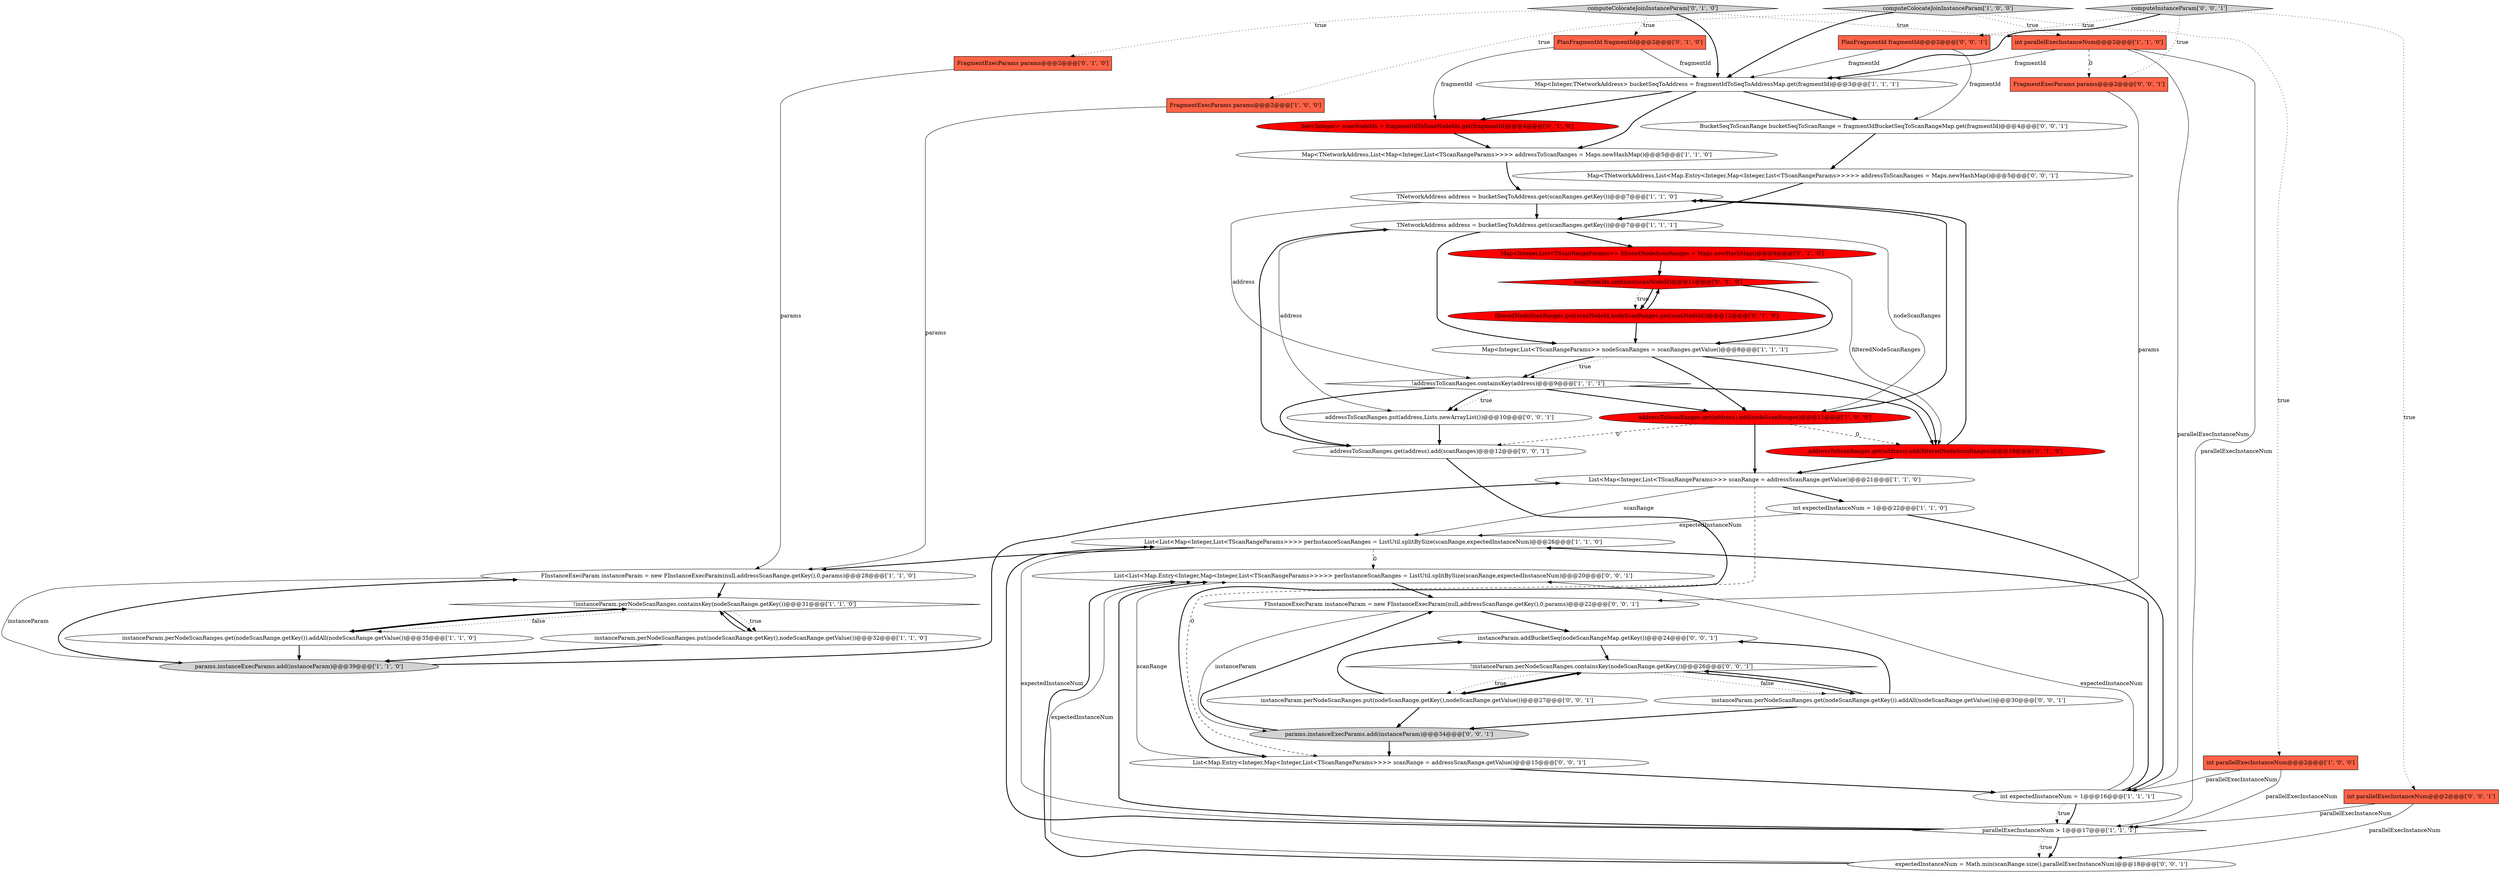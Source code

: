 digraph {
19 [style = filled, label = "Map<TNetworkAddress,List<Map<Integer,List<TScanRangeParams>>>> addressToScanRanges = Maps.newHashMap()@@@5@@@['1', '1', '0']", fillcolor = white, shape = ellipse image = "AAA0AAABBB1BBB"];
37 [style = filled, label = "Map<TNetworkAddress,List<Map.Entry<Integer,Map<Integer,List<TScanRangeParams>>>>> addressToScanRanges = Maps.newHashMap()@@@5@@@['0', '0', '1']", fillcolor = white, shape = ellipse image = "AAA0AAABBB3BBB"];
11 [style = filled, label = "computeColocateJoinInstanceParam['1', '0', '0']", fillcolor = lightgray, shape = diamond image = "AAA0AAABBB1BBB"];
29 [style = filled, label = "instanceParam.addBucketSeq(nodeScanRangeMap.getKey())@@@24@@@['0', '0', '1']", fillcolor = white, shape = ellipse image = "AAA0AAABBB3BBB"];
25 [style = filled, label = "PlanFragmentId fragmentId@@@2@@@['0', '1', '0']", fillcolor = tomato, shape = box image = "AAA0AAABBB2BBB"];
26 [style = filled, label = "addressToScanRanges.get(address).add(filteredNodeScanRanges)@@@18@@@['0', '1', '0']", fillcolor = red, shape = ellipse image = "AAA1AAABBB2BBB"];
42 [style = filled, label = "computeInstanceParam['0', '0', '1']", fillcolor = lightgray, shape = diamond image = "AAA0AAABBB3BBB"];
16 [style = filled, label = "params.instanceExecParams.add(instanceParam)@@@39@@@['1', '1', '0']", fillcolor = lightgray, shape = ellipse image = "AAA0AAABBB1BBB"];
5 [style = filled, label = "addressToScanRanges.get(address).add(nodeScanRanges)@@@11@@@['1', '0', '0']", fillcolor = red, shape = ellipse image = "AAA1AAABBB1BBB"];
12 [style = filled, label = "Map<Integer,TNetworkAddress> bucketSeqToAddress = fragmentIdToSeqToAddressMap.get(fragmentId)@@@3@@@['1', '1', '1']", fillcolor = white, shape = ellipse image = "AAA0AAABBB1BBB"];
36 [style = filled, label = "int parallelExecInstanceNum@@@2@@@['0', '0', '1']", fillcolor = tomato, shape = box image = "AAA0AAABBB3BBB"];
13 [style = filled, label = "TNetworkAddress address = bucketSeqToAddress.get(scanRanges.getKey())@@@7@@@['1', '1', '1']", fillcolor = white, shape = ellipse image = "AAA0AAABBB1BBB"];
40 [style = filled, label = "!instanceParam.perNodeScanRanges.containsKey(nodeScanRange.getKey())@@@26@@@['0', '0', '1']", fillcolor = white, shape = diamond image = "AAA0AAABBB3BBB"];
21 [style = filled, label = "scanNodeIds.contains(scanNodeId)@@@11@@@['0', '1', '0']", fillcolor = red, shape = diamond image = "AAA1AAABBB2BBB"];
22 [style = filled, label = "FragmentExecParams params@@@2@@@['0', '1', '0']", fillcolor = tomato, shape = box image = "AAA0AAABBB2BBB"];
45 [style = filled, label = "FragmentExecParams params@@@2@@@['0', '0', '1']", fillcolor = tomato, shape = box image = "AAA0AAABBB3BBB"];
30 [style = filled, label = "addressToScanRanges.get(address).add(scanRanges)@@@12@@@['0', '0', '1']", fillcolor = white, shape = ellipse image = "AAA0AAABBB3BBB"];
32 [style = filled, label = "BucketSeqToScanRange bucketSeqToScanRange = fragmentIdBucketSeqToScanRangeMap.get(fragmentId)@@@4@@@['0', '0', '1']", fillcolor = white, shape = ellipse image = "AAA0AAABBB3BBB"];
23 [style = filled, label = "Map<Integer,List<TScanRangeParams>> filteredNodeScanRanges = Maps.newHashMap()@@@9@@@['0', '1', '0']", fillcolor = red, shape = ellipse image = "AAA1AAABBB2BBB"];
1 [style = filled, label = "parallelExecInstanceNum > 1@@@17@@@['1', '1', '1']", fillcolor = white, shape = diamond image = "AAA0AAABBB1BBB"];
27 [style = filled, label = "filteredNodeScanRanges.put(scanNodeId,nodeScanRanges.get(scanNodeId))@@@12@@@['0', '1', '0']", fillcolor = red, shape = ellipse image = "AAA1AAABBB2BBB"];
2 [style = filled, label = "FInstanceExecParam instanceParam = new FInstanceExecParam(null,addressScanRange.getKey(),0,params)@@@28@@@['1', '1', '0']", fillcolor = white, shape = ellipse image = "AAA0AAABBB1BBB"];
20 [style = filled, label = "instanceParam.perNodeScanRanges.put(nodeScanRange.getKey(),nodeScanRange.getValue())@@@32@@@['1', '1', '0']", fillcolor = white, shape = ellipse image = "AAA0AAABBB1BBB"];
44 [style = filled, label = "List<List<Map.Entry<Integer,Map<Integer,List<TScanRangeParams>>>>> perInstanceScanRanges = ListUtil.splitBySize(scanRange,expectedInstanceNum)@@@20@@@['0', '0', '1']", fillcolor = white, shape = ellipse image = "AAA0AAABBB3BBB"];
41 [style = filled, label = "expectedInstanceNum = Math.min(scanRange.size(),parallelExecInstanceNum)@@@18@@@['0', '0', '1']", fillcolor = white, shape = ellipse image = "AAA0AAABBB3BBB"];
15 [style = filled, label = "List<List<Map<Integer,List<TScanRangeParams>>>> perInstanceScanRanges = ListUtil.splitBySize(scanRange,expectedInstanceNum)@@@26@@@['1', '1', '0']", fillcolor = white, shape = ellipse image = "AAA0AAABBB1BBB"];
28 [style = filled, label = "computeColocateJoinInstanceParam['0', '1', '0']", fillcolor = lightgray, shape = diamond image = "AAA0AAABBB2BBB"];
8 [style = filled, label = "int expectedInstanceNum = 1@@@22@@@['1', '1', '0']", fillcolor = white, shape = ellipse image = "AAA0AAABBB1BBB"];
31 [style = filled, label = "params.instanceExecParams.add(instanceParam)@@@34@@@['0', '0', '1']", fillcolor = lightgray, shape = ellipse image = "AAA0AAABBB3BBB"];
4 [style = filled, label = "FragmentExecParams params@@@2@@@['1', '0', '0']", fillcolor = tomato, shape = box image = "AAA0AAABBB1BBB"];
34 [style = filled, label = "instanceParam.perNodeScanRanges.get(nodeScanRange.getKey()).addAll(nodeScanRange.getValue())@@@30@@@['0', '0', '1']", fillcolor = white, shape = ellipse image = "AAA0AAABBB3BBB"];
24 [style = filled, label = "Set<Integer> scanNodeIds = fragmentIdToScanNodeIds.get(fragmentId)@@@4@@@['0', '1', '0']", fillcolor = red, shape = ellipse image = "AAA1AAABBB2BBB"];
33 [style = filled, label = "List<Map.Entry<Integer,Map<Integer,List<TScanRangeParams>>>> scanRange = addressScanRange.getValue()@@@15@@@['0', '0', '1']", fillcolor = white, shape = ellipse image = "AAA0AAABBB3BBB"];
6 [style = filled, label = "int parallelExecInstanceNum@@@2@@@['1', '0', '0']", fillcolor = tomato, shape = box image = "AAA0AAABBB1BBB"];
35 [style = filled, label = "PlanFragmentId fragmentId@@@2@@@['0', '0', '1']", fillcolor = tomato, shape = box image = "AAA0AAABBB3BBB"];
17 [style = filled, label = "int parallelExecInstanceNum@@@2@@@['1', '1', '0']", fillcolor = tomato, shape = box image = "AAA0AAABBB1BBB"];
7 [style = filled, label = "List<Map<Integer,List<TScanRangeParams>>> scanRange = addressScanRange.getValue()@@@21@@@['1', '1', '0']", fillcolor = white, shape = ellipse image = "AAA0AAABBB1BBB"];
9 [style = filled, label = "instanceParam.perNodeScanRanges.get(nodeScanRange.getKey()).addAll(nodeScanRange.getValue())@@@35@@@['1', '1', '0']", fillcolor = white, shape = ellipse image = "AAA0AAABBB1BBB"];
14 [style = filled, label = "TNetworkAddress address = bucketSeqToAddress.get(scanRanges.getKey())@@@7@@@['1', '1', '0']", fillcolor = white, shape = ellipse image = "AAA0AAABBB1BBB"];
39 [style = filled, label = "FInstanceExecParam instanceParam = new FInstanceExecParam(null,addressScanRange.getKey(),0,params)@@@22@@@['0', '0', '1']", fillcolor = white, shape = ellipse image = "AAA0AAABBB3BBB"];
43 [style = filled, label = "addressToScanRanges.put(address,Lists.newArrayList())@@@10@@@['0', '0', '1']", fillcolor = white, shape = ellipse image = "AAA0AAABBB3BBB"];
38 [style = filled, label = "instanceParam.perNodeScanRanges.put(nodeScanRange.getKey(),nodeScanRange.getValue())@@@27@@@['0', '0', '1']", fillcolor = white, shape = ellipse image = "AAA0AAABBB3BBB"];
0 [style = filled, label = "Map<Integer,List<TScanRangeParams>> nodeScanRanges = scanRanges.getValue()@@@8@@@['1', '1', '1']", fillcolor = white, shape = ellipse image = "AAA0AAABBB1BBB"];
10 [style = filled, label = "!addressToScanRanges.containsKey(address)@@@9@@@['1', '1', '1']", fillcolor = white, shape = diamond image = "AAA0AAABBB1BBB"];
3 [style = filled, label = "!instanceParam.perNodeScanRanges.containsKey(nodeScanRange.getKey())@@@31@@@['1', '1', '0']", fillcolor = white, shape = diamond image = "AAA0AAABBB1BBB"];
18 [style = filled, label = "int expectedInstanceNum = 1@@@16@@@['1', '1', '1']", fillcolor = white, shape = ellipse image = "AAA0AAABBB1BBB"];
3->9 [style = dotted, label="false"];
30->13 [style = bold, label=""];
32->37 [style = bold, label=""];
33->44 [style = solid, label="scanRange"];
23->26 [style = solid, label="filteredNodeScanRanges"];
28->25 [style = dotted, label="true"];
16->7 [style = bold, label=""];
21->27 [style = dotted, label="true"];
38->31 [style = bold, label=""];
40->38 [style = bold, label=""];
7->8 [style = bold, label=""];
13->43 [style = solid, label="address"];
9->16 [style = bold, label=""];
22->2 [style = solid, label="params"];
20->16 [style = bold, label=""];
33->18 [style = bold, label=""];
6->1 [style = solid, label="parallelExecInstanceNum"];
40->34 [style = dotted, label="false"];
35->12 [style = solid, label="fragmentId"];
39->29 [style = bold, label=""];
17->18 [style = solid, label="parallelExecInstanceNum"];
35->32 [style = solid, label="fragmentId"];
24->19 [style = bold, label=""];
26->7 [style = bold, label=""];
1->41 [style = bold, label=""];
21->0 [style = bold, label=""];
27->0 [style = bold, label=""];
1->44 [style = bold, label=""];
0->10 [style = dotted, label="true"];
5->26 [style = dashed, label="0"];
8->18 [style = bold, label=""];
10->43 [style = dotted, label="true"];
18->15 [style = bold, label=""];
26->14 [style = bold, label=""];
42->36 [style = dotted, label="true"];
34->31 [style = bold, label=""];
11->12 [style = bold, label=""];
10->26 [style = bold, label=""];
20->3 [style = bold, label=""];
40->34 [style = bold, label=""];
28->17 [style = dotted, label="true"];
17->45 [style = dashed, label="0"];
36->41 [style = solid, label="parallelExecInstanceNum"];
1->41 [style = dotted, label="true"];
18->1 [style = bold, label=""];
31->33 [style = bold, label=""];
25->12 [style = solid, label="fragmentId"];
5->7 [style = bold, label=""];
29->40 [style = bold, label=""];
17->12 [style = solid, label="fragmentId"];
36->1 [style = solid, label="parallelExecInstanceNum"];
37->13 [style = bold, label=""];
42->45 [style = dotted, label="true"];
1->15 [style = solid, label="expectedInstanceNum"];
13->0 [style = bold, label=""];
5->30 [style = dashed, label="0"];
34->29 [style = bold, label=""];
6->18 [style = solid, label="parallelExecInstanceNum"];
30->33 [style = bold, label=""];
10->43 [style = bold, label=""];
34->40 [style = bold, label=""];
21->27 [style = bold, label=""];
25->24 [style = solid, label="fragmentId"];
2->3 [style = bold, label=""];
18->1 [style = dotted, label="true"];
12->32 [style = bold, label=""];
11->17 [style = dotted, label="true"];
14->10 [style = solid, label="address"];
40->38 [style = dotted, label="true"];
11->4 [style = dotted, label="true"];
12->24 [style = bold, label=""];
28->12 [style = bold, label=""];
13->5 [style = solid, label="nodeScanRanges"];
3->9 [style = bold, label=""];
19->14 [style = bold, label=""];
10->5 [style = bold, label=""];
11->6 [style = dotted, label="true"];
28->22 [style = dotted, label="true"];
45->39 [style = solid, label="params"];
9->3 [style = bold, label=""];
7->15 [style = solid, label="scanRange"];
4->2 [style = solid, label="params"];
31->39 [style = bold, label=""];
14->13 [style = bold, label=""];
38->40 [style = bold, label=""];
27->21 [style = bold, label=""];
10->30 [style = bold, label=""];
41->44 [style = solid, label="expectedInstanceNum"];
0->5 [style = bold, label=""];
15->2 [style = bold, label=""];
0->26 [style = bold, label=""];
2->16 [style = solid, label="instanceParam"];
1->15 [style = bold, label=""];
38->29 [style = bold, label=""];
15->44 [style = dashed, label="0"];
42->12 [style = bold, label=""];
5->14 [style = bold, label=""];
16->2 [style = bold, label=""];
44->39 [style = bold, label=""];
8->15 [style = solid, label="expectedInstanceNum"];
43->30 [style = bold, label=""];
39->31 [style = solid, label="instanceParam"];
0->10 [style = bold, label=""];
3->20 [style = bold, label=""];
23->21 [style = bold, label=""];
13->23 [style = bold, label=""];
42->35 [style = dotted, label="true"];
17->1 [style = solid, label="parallelExecInstanceNum"];
7->33 [style = dashed, label="0"];
12->19 [style = bold, label=""];
41->44 [style = bold, label=""];
18->44 [style = solid, label="expectedInstanceNum"];
3->20 [style = dotted, label="true"];
}
